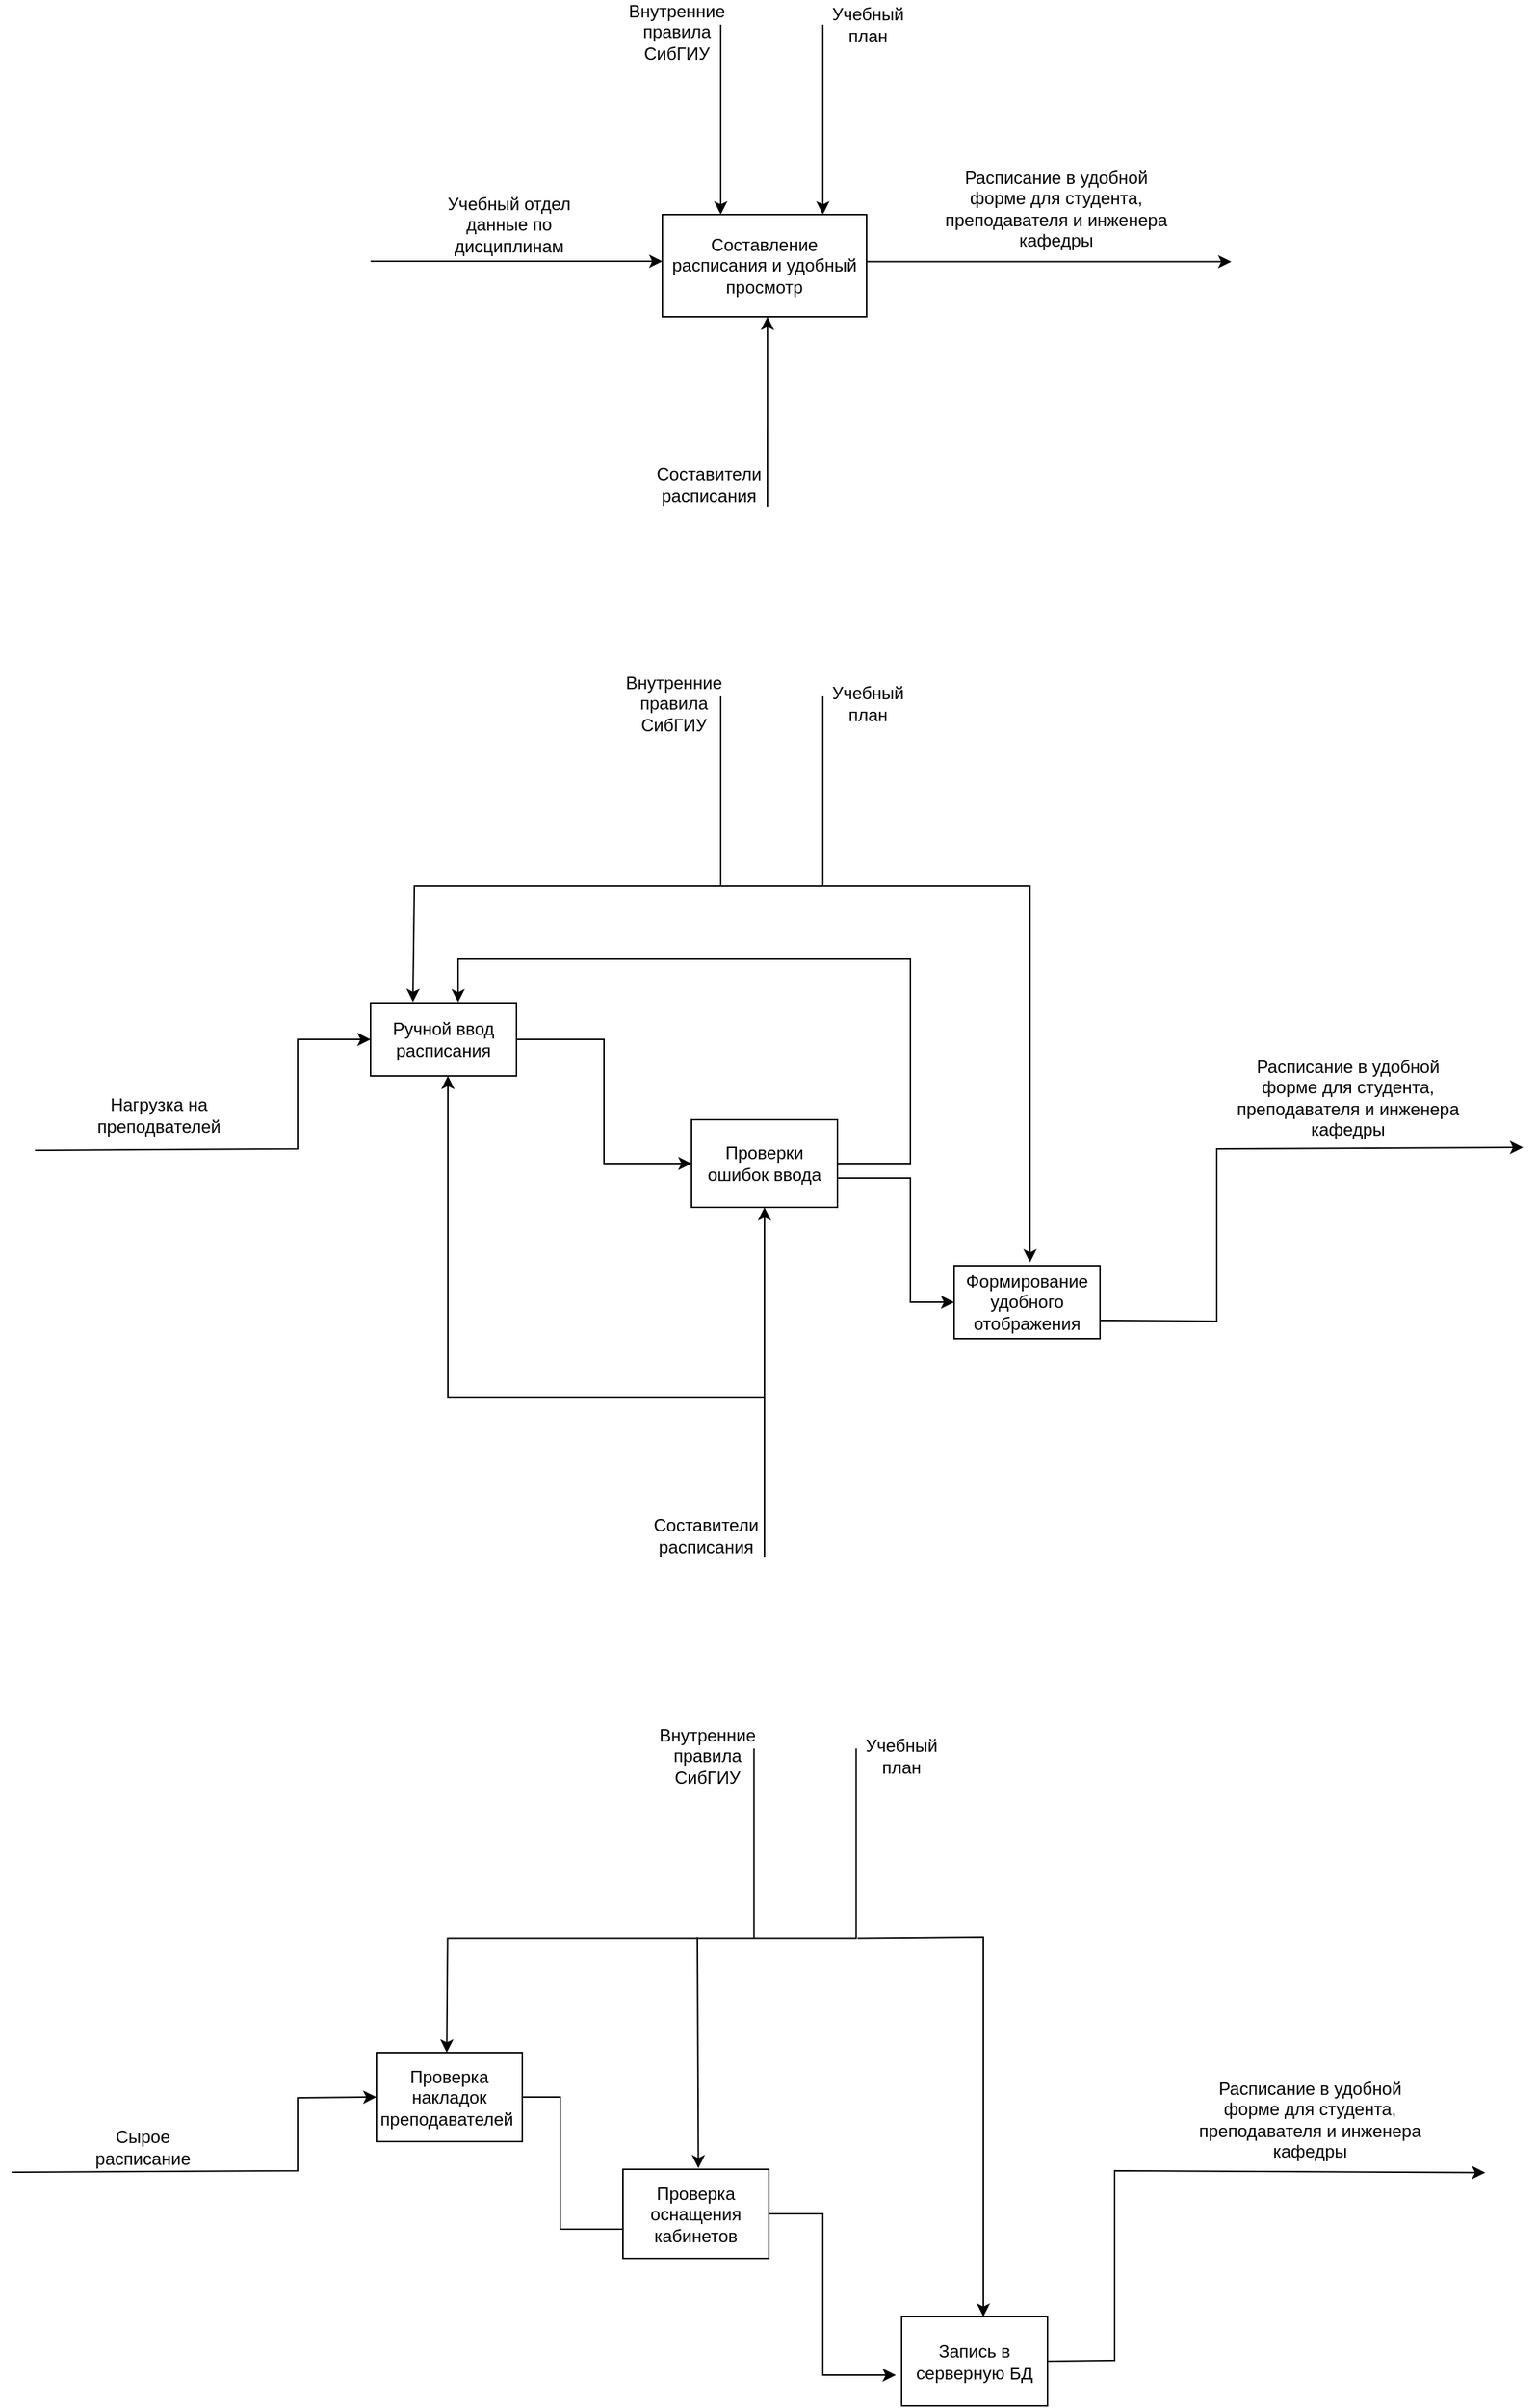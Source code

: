 <mxfile version="20.8.20" type="device"><diagram name="Страница 1" id="3OnUPktG9MAlN_vLCNvE"><mxGraphModel dx="1834" dy="735" grid="0" gridSize="10" guides="1" tooltips="1" connect="1" arrows="1" fold="1" page="0" pageScale="1" pageWidth="827" pageHeight="1169" math="0" shadow="0"><root><mxCell id="0"/><mxCell id="1" parent="0"/><mxCell id="97zscD03N9vTil9zBQDq-6" value="Составление расписания и удобный просмотр" style="rounded=0;whiteSpace=wrap;html=1;" parent="1" vertex="1"><mxGeometry x="340" y="190" width="140" height="70" as="geometry"/></mxCell><mxCell id="97zscD03N9vTil9zBQDq-7" value="" style="endArrow=classic;html=1;rounded=0;" parent="1" edge="1"><mxGeometry width="50" height="50" relative="1" as="geometry"><mxPoint x="140" y="222" as="sourcePoint"/><mxPoint x="340" y="222" as="targetPoint"/></mxGeometry></mxCell><mxCell id="97zscD03N9vTil9zBQDq-8" value="Учебный отдел данные по дисциплинам" style="text;strokeColor=none;align=center;fillColor=none;html=1;verticalAlign=middle;whiteSpace=wrap;rounded=0;" parent="1" vertex="1"><mxGeometry x="180" y="182" width="110" height="30" as="geometry"/></mxCell><mxCell id="97zscD03N9vTil9zBQDq-9" value="" style="endArrow=classic;html=1;rounded=0;" parent="1" edge="1"><mxGeometry width="50" height="50" relative="1" as="geometry"><mxPoint x="480" y="222.31" as="sourcePoint"/><mxPoint x="730" y="222.31" as="targetPoint"/></mxGeometry></mxCell><mxCell id="97zscD03N9vTil9zBQDq-10" value="Расписание в удобной форме для студента, преподавателя и инженера кафедры" style="text;strokeColor=none;align=center;fillColor=none;html=1;verticalAlign=middle;whiteSpace=wrap;rounded=0;" parent="1" vertex="1"><mxGeometry x="530" y="171" width="160" height="30" as="geometry"/></mxCell><mxCell id="97zscD03N9vTil9zBQDq-11" value="" style="endArrow=classic;html=1;rounded=0;" parent="1" edge="1"><mxGeometry width="50" height="50" relative="1" as="geometry"><mxPoint x="380" y="60" as="sourcePoint"/><mxPoint x="380" y="190" as="targetPoint"/></mxGeometry></mxCell><mxCell id="97zscD03N9vTil9zBQDq-12" value="Внутренние правила СибГИУ" style="text;strokeColor=none;align=center;fillColor=none;html=1;verticalAlign=middle;whiteSpace=wrap;rounded=0;" parent="1" vertex="1"><mxGeometry x="320" y="50" width="60" height="30" as="geometry"/></mxCell><mxCell id="97zscD03N9vTil9zBQDq-13" value="" style="endArrow=classic;html=1;rounded=0;" parent="1" edge="1"><mxGeometry width="50" height="50" relative="1" as="geometry"><mxPoint x="450" y="60" as="sourcePoint"/><mxPoint x="450" y="190" as="targetPoint"/></mxGeometry></mxCell><mxCell id="97zscD03N9vTil9zBQDq-14" value="Учебный план" style="text;strokeColor=none;align=center;fillColor=none;html=1;verticalAlign=middle;whiteSpace=wrap;rounded=0;" parent="1" vertex="1"><mxGeometry x="451" y="45" width="60" height="30" as="geometry"/></mxCell><mxCell id="97zscD03N9vTil9zBQDq-15" value="" style="endArrow=classic;html=1;rounded=0;entryX=0.286;entryY=1;entryDx=0;entryDy=0;entryPerimeter=0;" parent="1" edge="1"><mxGeometry width="50" height="50" relative="1" as="geometry"><mxPoint x="412" y="390" as="sourcePoint"/><mxPoint x="412.04" y="260" as="targetPoint"/></mxGeometry></mxCell><mxCell id="97zscD03N9vTil9zBQDq-16" value="Составители расписания" style="text;strokeColor=none;align=center;fillColor=none;html=1;verticalAlign=middle;whiteSpace=wrap;rounded=0;" parent="1" vertex="1"><mxGeometry x="342" y="360" width="60" height="30" as="geometry"/></mxCell><mxCell id="97zscD03N9vTil9zBQDq-20" value="" style="endArrow=classic;html=1;rounded=0;entryX=0;entryY=0.5;entryDx=0;entryDy=0;" parent="1" target="97zscD03N9vTil9zBQDq-32" edge="1"><mxGeometry width="50" height="50" relative="1" as="geometry"><mxPoint x="-90" y="831" as="sourcePoint"/><mxPoint x="110" y="831" as="targetPoint"/><Array as="points"><mxPoint x="90" y="830"/><mxPoint x="90" y="755"/></Array></mxGeometry></mxCell><mxCell id="97zscD03N9vTil9zBQDq-21" value="Нагрузка на преподвателей" style="text;strokeColor=none;align=center;fillColor=none;html=1;verticalAlign=middle;whiteSpace=wrap;rounded=0;" parent="1" vertex="1"><mxGeometry x="-40" y="792" width="70" height="30" as="geometry"/></mxCell><mxCell id="97zscD03N9vTil9zBQDq-22" value="" style="endArrow=classic;html=1;rounded=0;exitX=1;exitY=0.75;exitDx=0;exitDy=0;" parent="1" source="97zscD03N9vTil9zBQDq-34" edge="1"><mxGeometry width="50" height="50" relative="1" as="geometry"><mxPoint x="680" y="829" as="sourcePoint"/><mxPoint x="930" y="829" as="targetPoint"/><Array as="points"><mxPoint x="720" y="948"/><mxPoint x="720" y="830"/></Array></mxGeometry></mxCell><mxCell id="97zscD03N9vTil9zBQDq-23" value="Расписание в удобной форме для студента, преподавателя и инженера кафедры" style="text;strokeColor=none;align=center;fillColor=none;html=1;verticalAlign=middle;whiteSpace=wrap;rounded=0;" parent="1" vertex="1"><mxGeometry x="730" y="780" width="160" height="30" as="geometry"/></mxCell><mxCell id="97zscD03N9vTil9zBQDq-25" value="Внутренние правила СибГИУ" style="text;strokeColor=none;align=center;fillColor=none;html=1;verticalAlign=middle;whiteSpace=wrap;rounded=0;" parent="1" vertex="1"><mxGeometry x="318" y="510" width="60" height="30" as="geometry"/></mxCell><mxCell id="97zscD03N9vTil9zBQDq-26" value="" style="endArrow=classic;html=1;rounded=0;entryX=0.29;entryY=-0.011;entryDx=0;entryDy=0;entryPerimeter=0;" parent="1" target="97zscD03N9vTil9zBQDq-32" edge="1"><mxGeometry width="50" height="50" relative="1" as="geometry"><mxPoint x="450" y="520" as="sourcePoint"/><mxPoint x="450" y="655" as="targetPoint"/><Array as="points"><mxPoint x="450" y="650"/><mxPoint x="170" y="650"/></Array></mxGeometry></mxCell><mxCell id="97zscD03N9vTil9zBQDq-27" value="Учебный план" style="text;strokeColor=none;align=center;fillColor=none;html=1;verticalAlign=middle;whiteSpace=wrap;rounded=0;" parent="1" vertex="1"><mxGeometry x="451" y="510" width="60" height="30" as="geometry"/></mxCell><mxCell id="97zscD03N9vTil9zBQDq-28" value="" style="endArrow=classic;html=1;rounded=0;" parent="1" edge="1"><mxGeometry width="50" height="50" relative="1" as="geometry"><mxPoint x="410" y="1110" as="sourcePoint"/><mxPoint x="193" y="780" as="targetPoint"/><Array as="points"><mxPoint x="410" y="1000"/><mxPoint x="193" y="1000"/></Array></mxGeometry></mxCell><mxCell id="97zscD03N9vTil9zBQDq-29" value="Составители расписания" style="text;strokeColor=none;align=center;fillColor=none;html=1;verticalAlign=middle;whiteSpace=wrap;rounded=0;" parent="1" vertex="1"><mxGeometry x="340" y="1080" width="60" height="30" as="geometry"/></mxCell><mxCell id="97zscD03N9vTil9zBQDq-39" style="edgeStyle=orthogonalEdgeStyle;rounded=0;orthogonalLoop=1;jettySize=auto;html=1;entryX=0;entryY=0.5;entryDx=0;entryDy=0;" parent="1" source="97zscD03N9vTil9zBQDq-32" target="97zscD03N9vTil9zBQDq-33" edge="1"><mxGeometry relative="1" as="geometry"/></mxCell><mxCell id="97zscD03N9vTil9zBQDq-32" value="Ручной ввод расписания" style="rounded=0;whiteSpace=wrap;html=1;" parent="1" vertex="1"><mxGeometry x="140" y="730" width="100" height="50" as="geometry"/></mxCell><mxCell id="97zscD03N9vTil9zBQDq-35" style="edgeStyle=orthogonalEdgeStyle;rounded=0;orthogonalLoop=1;jettySize=auto;html=1;entryX=0.6;entryY=-0.007;entryDx=0;entryDy=0;entryPerimeter=0;" parent="1" source="97zscD03N9vTil9zBQDq-33" target="97zscD03N9vTil9zBQDq-32" edge="1"><mxGeometry relative="1" as="geometry"><Array as="points"><mxPoint x="510" y="840"/><mxPoint x="510" y="700"/><mxPoint x="200" y="700"/></Array></mxGeometry></mxCell><mxCell id="97zscD03N9vTil9zBQDq-40" style="edgeStyle=orthogonalEdgeStyle;rounded=0;orthogonalLoop=1;jettySize=auto;html=1;entryX=0;entryY=0.5;entryDx=0;entryDy=0;" parent="1" source="97zscD03N9vTil9zBQDq-33" target="97zscD03N9vTil9zBQDq-34" edge="1"><mxGeometry relative="1" as="geometry"><Array as="points"><mxPoint x="510" y="850"/><mxPoint x="510" y="935"/></Array><mxPoint x="510" y="940" as="targetPoint"/></mxGeometry></mxCell><mxCell id="97zscD03N9vTil9zBQDq-33" value="Проверки ошибок ввода" style="rounded=0;whiteSpace=wrap;html=1;" parent="1" vertex="1"><mxGeometry x="360" y="810" width="100" height="60" as="geometry"/></mxCell><mxCell id="97zscD03N9vTil9zBQDq-34" value="Формирование удобного отображения" style="rounded=0;whiteSpace=wrap;html=1;" parent="1" vertex="1"><mxGeometry x="540" y="910" width="100" height="50" as="geometry"/></mxCell><mxCell id="97zscD03N9vTil9zBQDq-37" value="" style="endArrow=classic;html=1;rounded=0;entryX=0.52;entryY=-0.044;entryDx=0;entryDy=0;entryPerimeter=0;" parent="1" target="97zscD03N9vTil9zBQDq-34" edge="1"><mxGeometry width="50" height="50" relative="1" as="geometry"><mxPoint x="450" y="650" as="sourcePoint"/><mxPoint x="650" y="720" as="targetPoint"/><Array as="points"><mxPoint x="592" y="650"/></Array></mxGeometry></mxCell><mxCell id="97zscD03N9vTil9zBQDq-38" value="" style="endArrow=none;html=1;rounded=0;" parent="1" edge="1"><mxGeometry width="50" height="50" relative="1" as="geometry"><mxPoint x="380" y="650" as="sourcePoint"/><mxPoint x="380" y="520" as="targetPoint"/></mxGeometry></mxCell><mxCell id="97zscD03N9vTil9zBQDq-41" value="" style="endArrow=classic;html=1;rounded=0;entryX=0.5;entryY=1;entryDx=0;entryDy=0;" parent="1" target="97zscD03N9vTil9zBQDq-33" edge="1"><mxGeometry width="50" height="50" relative="1" as="geometry"><mxPoint x="410" y="1000" as="sourcePoint"/><mxPoint x="506" y="900" as="targetPoint"/></mxGeometry></mxCell><mxCell id="97zscD03N9vTil9zBQDq-45" value="" style="endArrow=classic;html=1;rounded=0;entryX=0;entryY=0.5;entryDx=0;entryDy=0;" parent="1" target="97zscD03N9vTil9zBQDq-55" edge="1"><mxGeometry width="50" height="50" relative="1" as="geometry"><mxPoint x="-106" y="1531" as="sourcePoint"/><mxPoint x="94" y="1531" as="targetPoint"/><Array as="points"><mxPoint x="90" y="1530"/><mxPoint x="90" y="1480"/></Array></mxGeometry></mxCell><mxCell id="97zscD03N9vTil9zBQDq-46" value="Сырое расписание" style="text;strokeColor=none;align=center;fillColor=none;html=1;verticalAlign=middle;whiteSpace=wrap;rounded=0;" parent="1" vertex="1"><mxGeometry x="-46" y="1499" width="60" height="30" as="geometry"/></mxCell><mxCell id="97zscD03N9vTil9zBQDq-47" value="" style="endArrow=classic;html=1;rounded=0;exitX=1;exitY=0.5;exitDx=0;exitDy=0;" parent="1" source="97zscD03N9vTil9zBQDq-57" edge="1"><mxGeometry width="50" height="50" relative="1" as="geometry"><mxPoint x="654" y="1531.31" as="sourcePoint"/><mxPoint x="904" y="1531.31" as="targetPoint"/><Array as="points"><mxPoint x="650" y="1660"/><mxPoint x="650" y="1530"/></Array></mxGeometry></mxCell><mxCell id="97zscD03N9vTil9zBQDq-48" value="Расписание в удобной форме для студента, преподавателя и инженера кафедры" style="text;strokeColor=none;align=center;fillColor=none;html=1;verticalAlign=middle;whiteSpace=wrap;rounded=0;" parent="1" vertex="1"><mxGeometry x="704" y="1480" width="160" height="30" as="geometry"/></mxCell><mxCell id="97zscD03N9vTil9zBQDq-64" style="edgeStyle=orthogonalEdgeStyle;rounded=0;orthogonalLoop=1;jettySize=auto;html=1;entryX=0;entryY=0.5;entryDx=0;entryDy=0;" parent="1" source="97zscD03N9vTil9zBQDq-55" target="97zscD03N9vTil9zBQDq-56" edge="1"><mxGeometry relative="1" as="geometry"><mxPoint x="270" y="1570" as="targetPoint"/><Array as="points"><mxPoint x="270" y="1479"/><mxPoint x="270" y="1570"/><mxPoint x="314" y="1570"/><mxPoint x="314" y="1559"/></Array></mxGeometry></mxCell><mxCell id="97zscD03N9vTil9zBQDq-55" value="Проверка накладок преподавателей&amp;nbsp;" style="rounded=0;whiteSpace=wrap;html=1;" parent="1" vertex="1"><mxGeometry x="144" y="1449" width="100" height="61" as="geometry"/></mxCell><mxCell id="97zscD03N9vTil9zBQDq-65" style="edgeStyle=orthogonalEdgeStyle;rounded=0;orthogonalLoop=1;jettySize=auto;html=1;" parent="1" source="97zscD03N9vTil9zBQDq-56" edge="1"><mxGeometry relative="1" as="geometry"><mxPoint x="500" y="1670" as="targetPoint"/><Array as="points"><mxPoint x="450" y="1559"/><mxPoint x="450" y="1670"/></Array></mxGeometry></mxCell><mxCell id="97zscD03N9vTil9zBQDq-56" value="Проверка оснащения кабинетов" style="rounded=0;whiteSpace=wrap;html=1;" parent="1" vertex="1"><mxGeometry x="313" y="1529" width="100" height="61" as="geometry"/></mxCell><mxCell id="97zscD03N9vTil9zBQDq-57" value="Запись в серверную БД" style="rounded=0;whiteSpace=wrap;html=1;" parent="1" vertex="1"><mxGeometry x="504" y="1630" width="100" height="61" as="geometry"/></mxCell><mxCell id="97zscD03N9vTil9zBQDq-58" value="Внутренние правила СибГИУ" style="text;strokeColor=none;align=center;fillColor=none;html=1;verticalAlign=middle;whiteSpace=wrap;rounded=0;" parent="1" vertex="1"><mxGeometry x="340.8" y="1230.8" width="60" height="30" as="geometry"/></mxCell><mxCell id="97zscD03N9vTil9zBQDq-59" value="" style="endArrow=classic;html=1;rounded=0;entryX=0.294;entryY=-0.036;entryDx=0;entryDy=0;entryPerimeter=0;" parent="1" edge="1"><mxGeometry width="50" height="50" relative="1" as="geometry"><mxPoint x="472.8" y="1240.8" as="sourcePoint"/><mxPoint x="192.2" y="1449" as="targetPoint"/><Array as="points"><mxPoint x="472.8" y="1370.8"/><mxPoint x="192.8" y="1370.8"/></Array></mxGeometry></mxCell><mxCell id="97zscD03N9vTil9zBQDq-60" value="Учебный план" style="text;strokeColor=none;align=center;fillColor=none;html=1;verticalAlign=middle;whiteSpace=wrap;rounded=0;" parent="1" vertex="1"><mxGeometry x="473.8" y="1230.8" width="60" height="30" as="geometry"/></mxCell><mxCell id="97zscD03N9vTil9zBQDq-61" value="" style="endArrow=none;html=1;rounded=0;" parent="1" edge="1"><mxGeometry width="50" height="50" relative="1" as="geometry"><mxPoint x="402.8" y="1370.8" as="sourcePoint"/><mxPoint x="402.8" y="1240.8" as="targetPoint"/></mxGeometry></mxCell><mxCell id="97zscD03N9vTil9zBQDq-62" value="" style="endArrow=classic;html=1;rounded=0;entryX=0.477;entryY=-0.012;entryDx=0;entryDy=0;entryPerimeter=0;" parent="1" edge="1"><mxGeometry width="50" height="50" relative="1" as="geometry"><mxPoint x="364" y="1370" as="sourcePoint"/><mxPoint x="364.7" y="1528.268" as="targetPoint"/></mxGeometry></mxCell><mxCell id="97zscD03N9vTil9zBQDq-63" value="" style="endArrow=classic;html=1;rounded=0;entryX=0.56;entryY=0;entryDx=0;entryDy=0;entryPerimeter=0;" parent="1" target="97zscD03N9vTil9zBQDq-57" edge="1"><mxGeometry width="50" height="50" relative="1" as="geometry"><mxPoint x="473.8" y="1370.73" as="sourcePoint"/><mxPoint x="474.5" y="1528.998" as="targetPoint"/><Array as="points"><mxPoint x="560" y="1370"/></Array></mxGeometry></mxCell></root></mxGraphModel></diagram></mxfile>